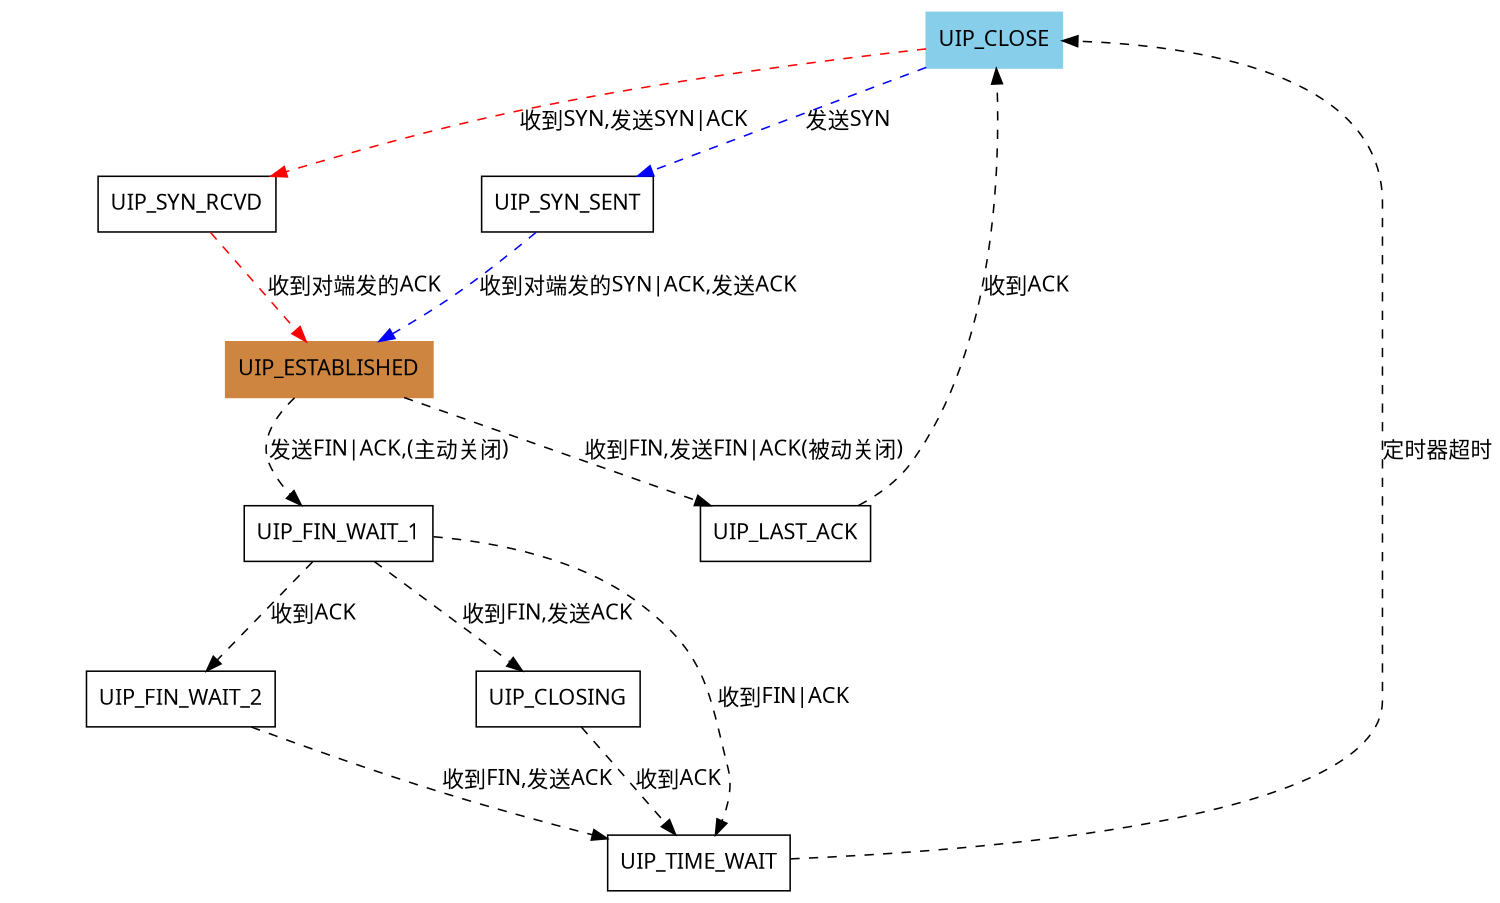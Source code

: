 digraph G {
    edge [fontname="FangSong"]; 
    node [shape=box, fontname="FangSong" size="20,20"];
    size="10,8"; ratio = fill;
    "UIP_CLOSE" [color="skyblue", style="filled"];
    "UIP_ESTABLISHED" [color="Peru", style="filled"];
    "UIP_CLOSE" -> "UIP_SYN_RCVD" [label="收到SYN,发送SYN|ACK", color="#FF0000", style="dashed"];
    "UIP_CLOSE" -> "UIP_SYN_SENT" [label="发送SYN", color="#0000FF", style="dashed"];
    //"UIP_SYN_RCVD" -> "UIP_CLOSE" [label="SYN|ACK未得到确认,超时", style="dashed"];
    "UIP_SYN_SENT" -> "UIP_ESTABLISHED" [label="收到对端发的SYN|ACK,发送ACK", color="#0000FF", style="dashed"];
    "UIP_SYN_RCVD" -> "UIP_ESTABLISHED" [label="收到对端发的ACK", color="#FF0000", style="dashed"];
    "UIP_ESTABLISHED" -> "UIP_LAST_ACK" [label="收到FIN,发送FIN|ACK(被动关闭)", style="dashed"];
    "UIP_ESTABLISHED" -> "UIP_FIN_WAIT_1" [label="发送FIN|ACK,(主动关闭)", style="dashed"];
    "UIP_FIN_WAIT_1" -> "UIP_TIME_WAIT" [label="收到FIN|ACK",style="dashed"];
    "UIP_FIN_WAIT_1" -> "UIP_FIN_WAIT_2" [label="收到ACK",style="dashed"];
    "UIP_FIN_WAIT_1" -> "UIP_CLOSING" [label="收到FIN,发送ACK", style="dashed"];
    "UIP_FIN_WAIT_2" -> "UIP_TIME_WAIT" [label="收到FIN,发送ACK",style="dashed"];
    "UIP_CLOSING" -> "UIP_TIME_WAIT" [label="收到ACK", style="dashed"];
    "UIP_TIME_WAIT" -> "UIP_CLOSE" [label="定时器超时",style="dashed"];
    "UIP_LAST_ACK" -> "UIP_CLOSE" [label="收到ACK",style="dashed"];
}
